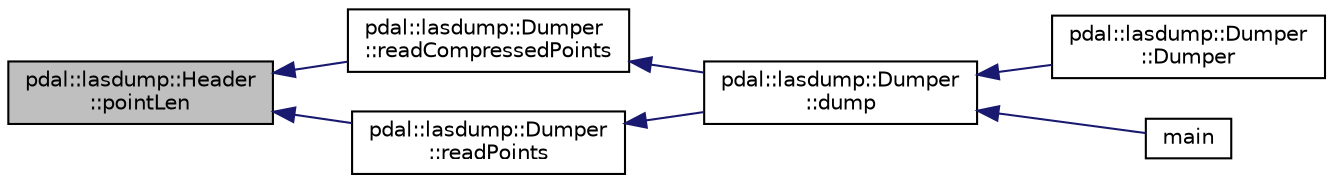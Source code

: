 digraph "pdal::lasdump::Header::pointLen"
{
  edge [fontname="Helvetica",fontsize="10",labelfontname="Helvetica",labelfontsize="10"];
  node [fontname="Helvetica",fontsize="10",shape=record];
  rankdir="LR";
  Node1 [label="pdal::lasdump::Header\l::pointLen",height=0.2,width=0.4,color="black", fillcolor="grey75", style="filled", fontcolor="black"];
  Node1 -> Node2 [dir="back",color="midnightblue",fontsize="10",style="solid",fontname="Helvetica"];
  Node2 [label="pdal::lasdump::Dumper\l::readCompressedPoints",height=0.2,width=0.4,color="black", fillcolor="white", style="filled",URL="$classpdal_1_1lasdump_1_1Dumper.html#ad8394ae3963da052ca194ec27454a056"];
  Node2 -> Node3 [dir="back",color="midnightblue",fontsize="10",style="solid",fontname="Helvetica"];
  Node3 [label="pdal::lasdump::Dumper\l::dump",height=0.2,width=0.4,color="black", fillcolor="white", style="filled",URL="$classpdal_1_1lasdump_1_1Dumper.html#a20d28b8a8a6fec681b12f460d8f88190"];
  Node3 -> Node4 [dir="back",color="midnightblue",fontsize="10",style="solid",fontname="Helvetica"];
  Node4 [label="pdal::lasdump::Dumper\l::Dumper",height=0.2,width=0.4,color="black", fillcolor="white", style="filled",URL="$classpdal_1_1lasdump_1_1Dumper.html#a621569d3916c9d0489d3bf6fa656ce5e"];
  Node3 -> Node5 [dir="back",color="midnightblue",fontsize="10",style="solid",fontname="Helvetica"];
  Node5 [label="main",height=0.2,width=0.4,color="black", fillcolor="white", style="filled",URL="$Dumper_8cpp.html#a0ddf1224851353fc92bfbff6f499fa97"];
  Node1 -> Node6 [dir="back",color="midnightblue",fontsize="10",style="solid",fontname="Helvetica"];
  Node6 [label="pdal::lasdump::Dumper\l::readPoints",height=0.2,width=0.4,color="black", fillcolor="white", style="filled",URL="$classpdal_1_1lasdump_1_1Dumper.html#a5b1454de583f74f7e1120f2b012722f5"];
  Node6 -> Node3 [dir="back",color="midnightblue",fontsize="10",style="solid",fontname="Helvetica"];
}
